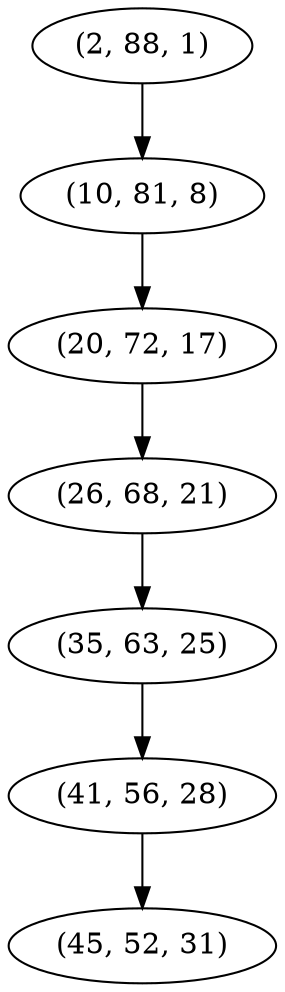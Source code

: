 digraph tree {
    "(2, 88, 1)";
    "(10, 81, 8)";
    "(20, 72, 17)";
    "(26, 68, 21)";
    "(35, 63, 25)";
    "(41, 56, 28)";
    "(45, 52, 31)";
    "(2, 88, 1)" -> "(10, 81, 8)";
    "(10, 81, 8)" -> "(20, 72, 17)";
    "(20, 72, 17)" -> "(26, 68, 21)";
    "(26, 68, 21)" -> "(35, 63, 25)";
    "(35, 63, 25)" -> "(41, 56, 28)";
    "(41, 56, 28)" -> "(45, 52, 31)";
}
